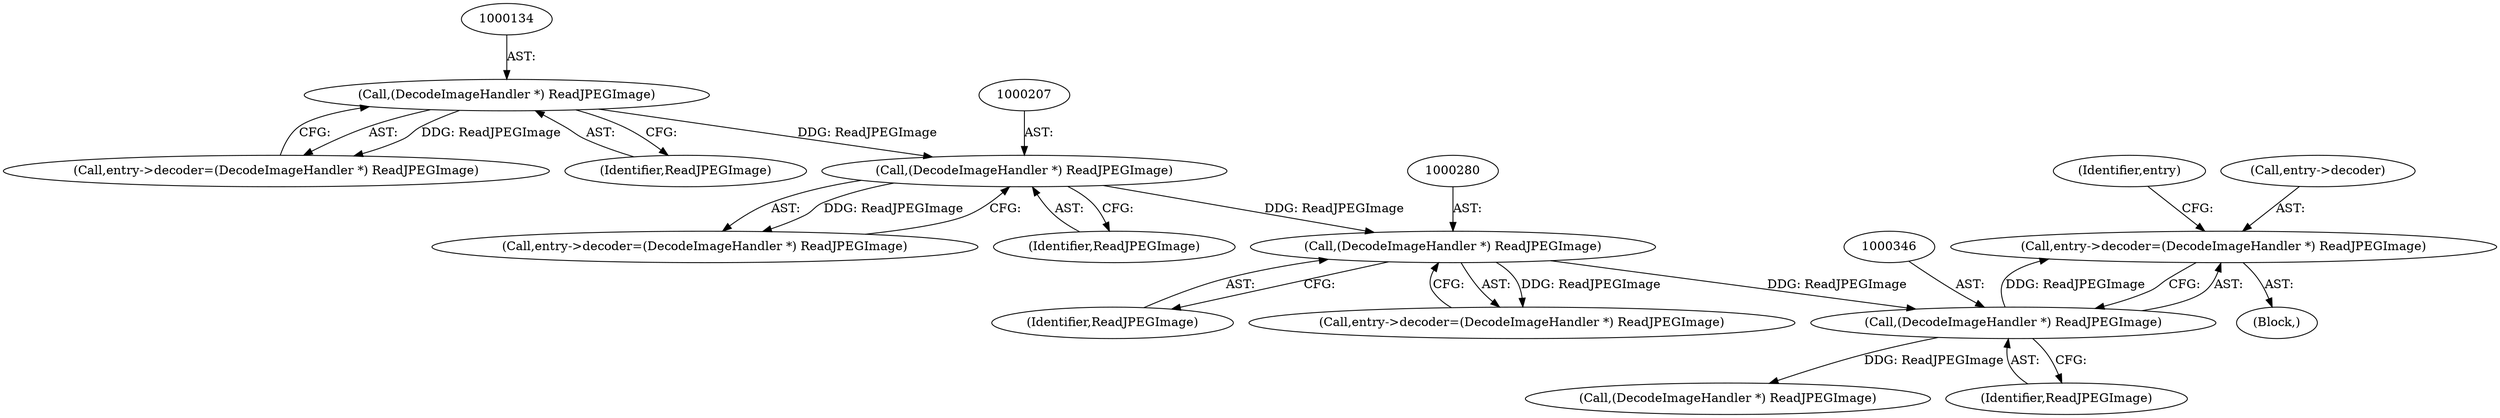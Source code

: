 digraph "0_ImageMagick_948356eec65aea91995d4b7cc487d197d2c5f602_0@pointer" {
"1000341" [label="(Call,entry->decoder=(DecodeImageHandler *) ReadJPEGImage)"];
"1000345" [label="(Call,(DecodeImageHandler *) ReadJPEGImage)"];
"1000279" [label="(Call,(DecodeImageHandler *) ReadJPEGImage)"];
"1000206" [label="(Call,(DecodeImageHandler *) ReadJPEGImage)"];
"1000133" [label="(Call,(DecodeImageHandler *) ReadJPEGImage)"];
"1000133" [label="(Call,(DecodeImageHandler *) ReadJPEGImage)"];
"1000281" [label="(Identifier,ReadJPEGImage)"];
"1000202" [label="(Call,entry->decoder=(DecodeImageHandler *) ReadJPEGImage)"];
"1000129" [label="(Call,entry->decoder=(DecodeImageHandler *) ReadJPEGImage)"];
"1000135" [label="(Identifier,ReadJPEGImage)"];
"1000342" [label="(Call,entry->decoder)"];
"1000279" [label="(Call,(DecodeImageHandler *) ReadJPEGImage)"];
"1000411" [label="(Call,(DecodeImageHandler *) ReadJPEGImage)"];
"1000206" [label="(Call,(DecodeImageHandler *) ReadJPEGImage)"];
"1000208" [label="(Identifier,ReadJPEGImage)"];
"1000345" [label="(Call,(DecodeImageHandler *) ReadJPEGImage)"];
"1000102" [label="(Block,)"];
"1000341" [label="(Call,entry->decoder=(DecodeImageHandler *) ReadJPEGImage)"];
"1000347" [label="(Identifier,ReadJPEGImage)"];
"1000275" [label="(Call,entry->decoder=(DecodeImageHandler *) ReadJPEGImage)"];
"1000350" [label="(Identifier,entry)"];
"1000341" -> "1000102"  [label="AST: "];
"1000341" -> "1000345"  [label="CFG: "];
"1000342" -> "1000341"  [label="AST: "];
"1000345" -> "1000341"  [label="AST: "];
"1000350" -> "1000341"  [label="CFG: "];
"1000345" -> "1000341"  [label="DDG: ReadJPEGImage"];
"1000345" -> "1000347"  [label="CFG: "];
"1000346" -> "1000345"  [label="AST: "];
"1000347" -> "1000345"  [label="AST: "];
"1000279" -> "1000345"  [label="DDG: ReadJPEGImage"];
"1000345" -> "1000411"  [label="DDG: ReadJPEGImage"];
"1000279" -> "1000275"  [label="AST: "];
"1000279" -> "1000281"  [label="CFG: "];
"1000280" -> "1000279"  [label="AST: "];
"1000281" -> "1000279"  [label="AST: "];
"1000275" -> "1000279"  [label="CFG: "];
"1000279" -> "1000275"  [label="DDG: ReadJPEGImage"];
"1000206" -> "1000279"  [label="DDG: ReadJPEGImage"];
"1000206" -> "1000202"  [label="AST: "];
"1000206" -> "1000208"  [label="CFG: "];
"1000207" -> "1000206"  [label="AST: "];
"1000208" -> "1000206"  [label="AST: "];
"1000202" -> "1000206"  [label="CFG: "];
"1000206" -> "1000202"  [label="DDG: ReadJPEGImage"];
"1000133" -> "1000206"  [label="DDG: ReadJPEGImage"];
"1000133" -> "1000129"  [label="AST: "];
"1000133" -> "1000135"  [label="CFG: "];
"1000134" -> "1000133"  [label="AST: "];
"1000135" -> "1000133"  [label="AST: "];
"1000129" -> "1000133"  [label="CFG: "];
"1000133" -> "1000129"  [label="DDG: ReadJPEGImage"];
}
